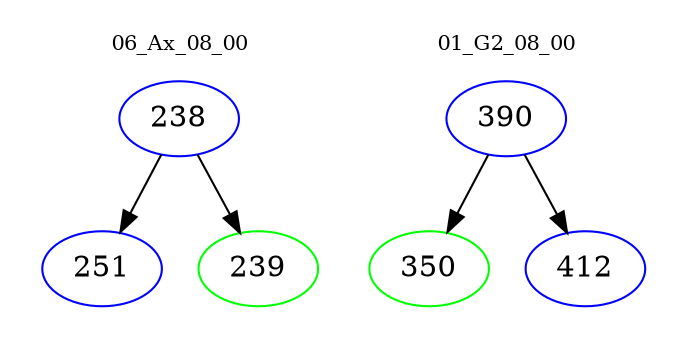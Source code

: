 digraph{
subgraph cluster_0 {
color = white
label = "06_Ax_08_00";
fontsize=10;
T0_238 [label="238", color="blue"]
T0_238 -> T0_251 [color="black"]
T0_251 [label="251", color="blue"]
T0_238 -> T0_239 [color="black"]
T0_239 [label="239", color="green"]
}
subgraph cluster_1 {
color = white
label = "01_G2_08_00";
fontsize=10;
T1_390 [label="390", color="blue"]
T1_390 -> T1_350 [color="black"]
T1_350 [label="350", color="green"]
T1_390 -> T1_412 [color="black"]
T1_412 [label="412", color="blue"]
}
}
